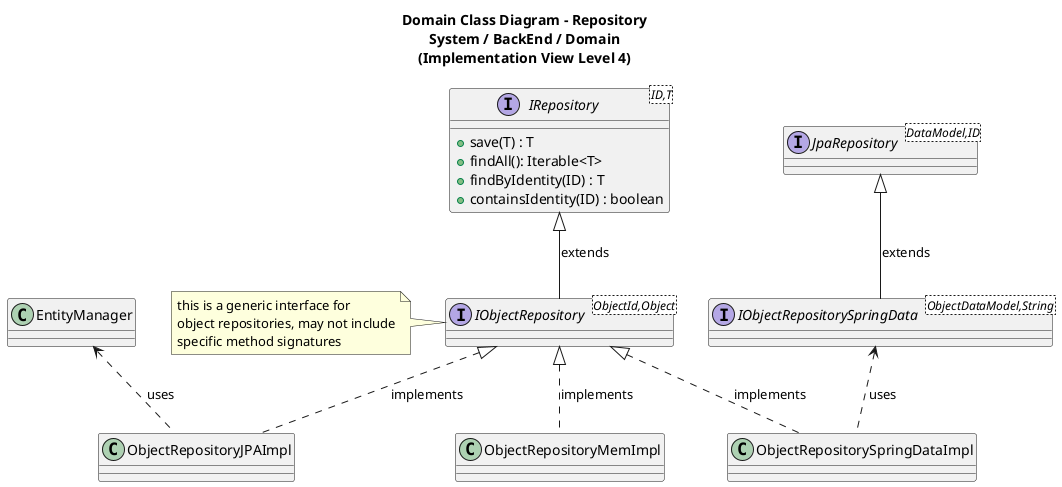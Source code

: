 @startuml
'https://plantuml.com/class-diagram
title Domain Class Diagram - Repository\nSystem / BackEnd / Domain\n(Implementation View Level 4)


interface IRepository<ID,T>{
+ save(T) : T
+ findAll(): Iterable<T>
+ findByIdentity(ID) : T
+ containsIdentity(ID) : boolean
}

interface JpaRepository<DataModel,ID>{
}

interface "IObjectRepository<ObjectId,Object>" as IObjectRepository{
}

interface IObjectRepositorySpringData<ObjectDataModel,String>{
}

class ObjectRepositoryMemImpl{
}
class ObjectRepositoryJPAImpl{
}
class EntityManager{
}

IObjectRepository -u-|> IRepository : extends

ObjectRepositoryMemImpl .u.|> IObjectRepository : implements
ObjectRepositoryJPAImpl .u.|> IObjectRepository : implements
IObjectRepositorySpringData -u-|> JpaRepository : extends
ObjectRepositoryJPAImpl .u.> EntityManager : uses

ObjectRepositorySpringDataImpl  .u.|> IObjectRepository : implements
ObjectRepositorySpringDataImpl .u.> IObjectRepositorySpringData : uses

note left of IObjectRepository
    this is a generic interface for
    object repositories, may not include
    specific method signatures
end note

@enduml